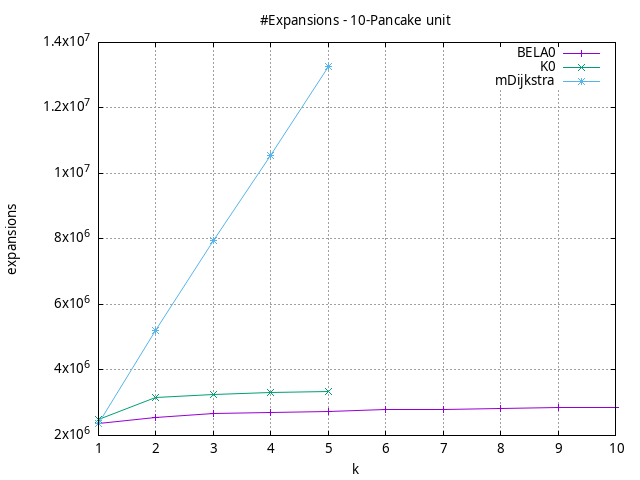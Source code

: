 #!/usr/bin/gnuplot
# -*- coding: utf-8 -*-
#
# results/n-pancake/unit/10/10pancake.brute-force.expansions.gnuplot
#
# Started on 04/09/2024 14:20:55
# Author: Carlos Linares López
set grid
set xlabel "k"
set ylabel "expansions"

set title "#Expansions - 10-Pancake unit"

set terminal png enhanced font "Ariel,10"
set output '10pancake.brute-force.expansions.png'

plot "-" title "BELA0"      with linesp, "-" title "K0"      with linesp, "-" title "mDijkstra"      with linesp

	1 2364431.61
	2 2562835.5
	3 2660250.05
	4 2687476.56
	5 2732512.39
	6 2783545.59
	7 2801348.28
	8 2831192.26
	9 2842686.33
	10 2853129.41
end
	1 2492750.01
	2 3168860.61
	3 3253023.22
	4 3313270.05
	5 3331028.25
end
	1 2364431.61
	2 5196491.94
	3 7966378.19
	4 10563943.9
	5 13271017.4
end
